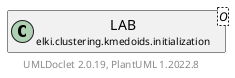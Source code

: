 @startuml
    remove .*\.(Instance|Par|Parameterizer|Factory)$
    set namespaceSeparator none
    hide empty fields
    hide empty methods

    class "<size:14>LAB.Par\n<size:10>elki.clustering.kmedoids.initialization" as elki.clustering.kmedoids.initialization.LAB.Par<V> [[LAB.Par.html]] {
        +make(): LAB<V>
    }

    abstract class "<size:14>AbstractKMeansInitialization.Par\n<size:10>elki.clustering.kmeans.initialization" as elki.clustering.kmeans.initialization.AbstractKMeansInitialization.Par [[../../kmeans/initialization/AbstractKMeansInitialization.Par.html]]
    class "<size:14>LAB\n<size:10>elki.clustering.kmedoids.initialization" as elki.clustering.kmedoids.initialization.LAB<O> [[LAB.html]]

    elki.clustering.kmeans.initialization.AbstractKMeansInitialization.Par <|-- elki.clustering.kmedoids.initialization.LAB.Par
    elki.clustering.kmedoids.initialization.LAB +-- elki.clustering.kmedoids.initialization.LAB.Par

    center footer UMLDoclet 2.0.19, PlantUML 1.2022.8
@enduml
